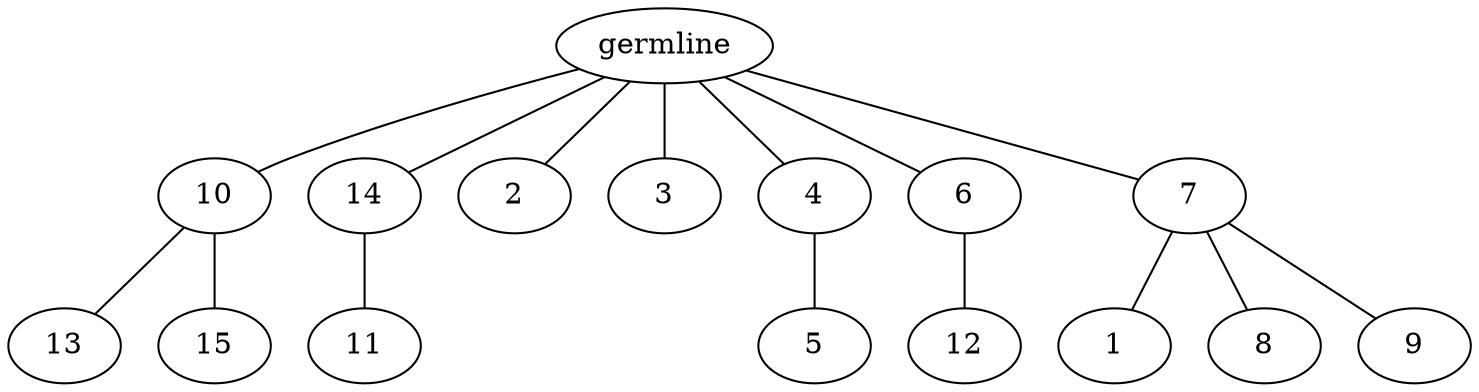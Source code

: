 graph tree {
    "139721462667008" [label="germline"];
    "139721463097088" [label="10"];
    "139721462142816" [label="13"];
    "139721462141616" [label="15"];
    "139721462141184" [label="14"];
    "139721462142576" [label="11"];
    "139721462142624" [label="2"];
    "139721462141424" [label="3"];
    "139721462141520" [label="4"];
    "139721462141712" [label="5"];
    "139721462144928" [label="6"];
    "139721462837056" [label="12"];
    "139721462142192" [label="7"];
    "139721462141856" [label="1"];
    "139721462141472" [label="8"];
    "139721462143344" [label="9"];
    "139721462667008" -- "139721463097088";
    "139721462667008" -- "139721462141184";
    "139721462667008" -- "139721462142624";
    "139721462667008" -- "139721462141424";
    "139721462667008" -- "139721462141520";
    "139721462667008" -- "139721462144928";
    "139721462667008" -- "139721462142192";
    "139721463097088" -- "139721462142816";
    "139721463097088" -- "139721462141616";
    "139721462141184" -- "139721462142576";
    "139721462141520" -- "139721462141712";
    "139721462144928" -- "139721462837056";
    "139721462142192" -- "139721462141856";
    "139721462142192" -- "139721462141472";
    "139721462142192" -- "139721462143344";
}

